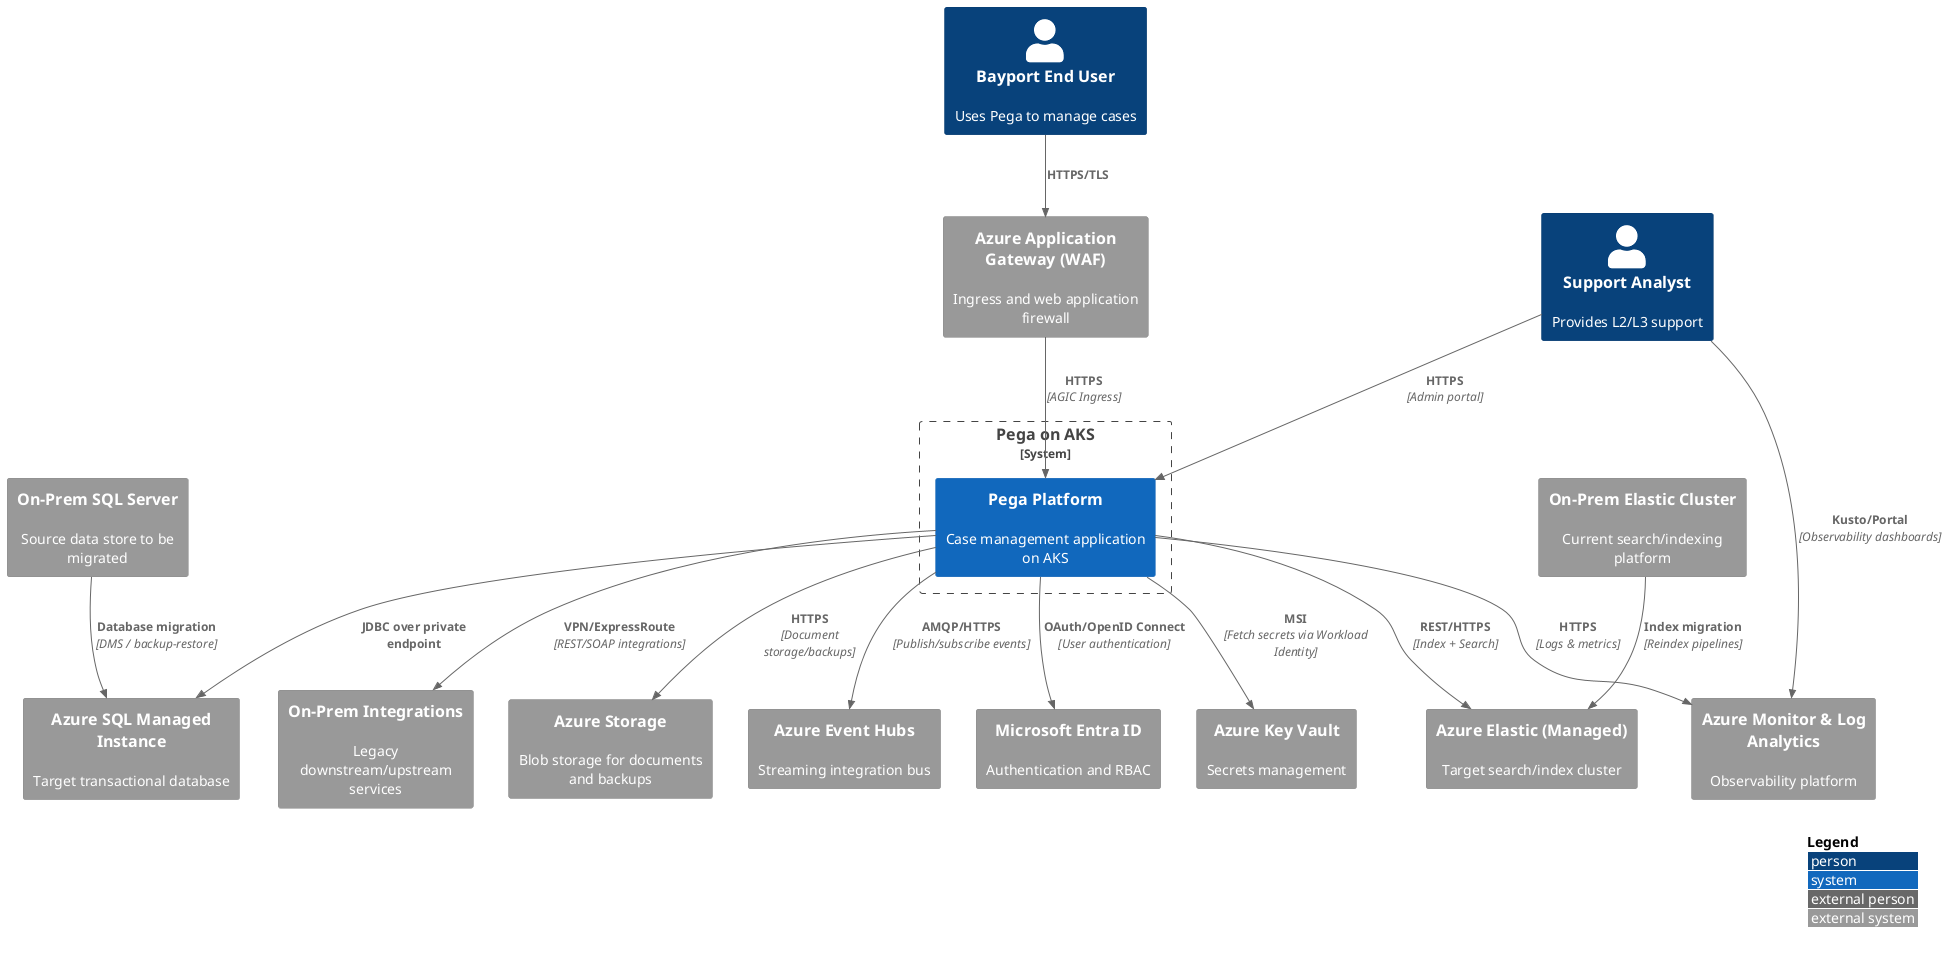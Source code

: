 @startuml
!include <C4/C4_Context>

LAYOUT_WITH_LEGEND()

Person(customer, "Bayport End User", "Uses Pega to manage cases")
Person(support, "Support Analyst", "Provides L2/L3 support")
System_Boundary(pegaBoundary, "Pega on AKS") {
    System(pegaPlatform, "Pega Platform", "Case management application on AKS")
}

System_Ext(azureAd, "Microsoft Entra ID", "Authentication and RBAC")
System_Ext(onPremSql, "On-Prem SQL Server", "Source data store to be migrated")
System_Ext(onPremElastic, "On-Prem Elastic Cluster", "Current search/indexing platform")
System_Ext(onPremIntegrations, "On-Prem Integrations", "Legacy downstream/upstream services")
System_Ext(eventHub, "Azure Event Hubs", "Streaming integration bus")
System_Ext(managedSql, "Azure SQL Managed Instance", "Target transactional database")
System_Ext(internalElastic, "Azure Elastic (Managed)", "Target search/index cluster")
System_Ext(appGateway, "Azure Application Gateway (WAF)", "Ingress and web application firewall")
System_Ext(keyVault, "Azure Key Vault", "Secrets management")
System_Ext(logAnalytics, "Azure Monitor & Log Analytics", "Observability platform")
System_Ext(storageAccount, "Azure Storage", "Blob storage for documents and backups")

Rel(customer, appGateway, "HTTPS/TLS")
Rel(appGateway, pegaPlatform, "HTTPS", "AGIC Ingress")
Rel(pegaPlatform, managedSql, "JDBC over private endpoint")
Rel(pegaPlatform, internalElastic, "REST/HTTPS", "Index + Search")
Rel(pegaPlatform, eventHub, "AMQP/HTTPS", "Publish/subscribe events")
Rel(pegaPlatform, keyVault, "MSI", "Fetch secrets via Workload Identity")
Rel(pegaPlatform, logAnalytics, "HTTPS", "Logs & metrics")
Rel(support, pegaPlatform, "HTTPS", "Admin portal")
Rel(pegaPlatform, storageAccount, "HTTPS", "Document storage/backups")
Rel(pegaPlatform, onPremIntegrations, "VPN/ExpressRoute", "REST/SOAP integrations")
Rel(support, logAnalytics, "Kusto/Portal", "Observability dashboards")
Rel(onPremSql, managedSql, "Database migration", "DMS / backup-restore")
Rel(onPremElastic, internalElastic, "Index migration", "Reindex pipelines")
Rel(pegaPlatform, azureAd, "OAuth/OpenID Connect", "User authentication")
@enduml
